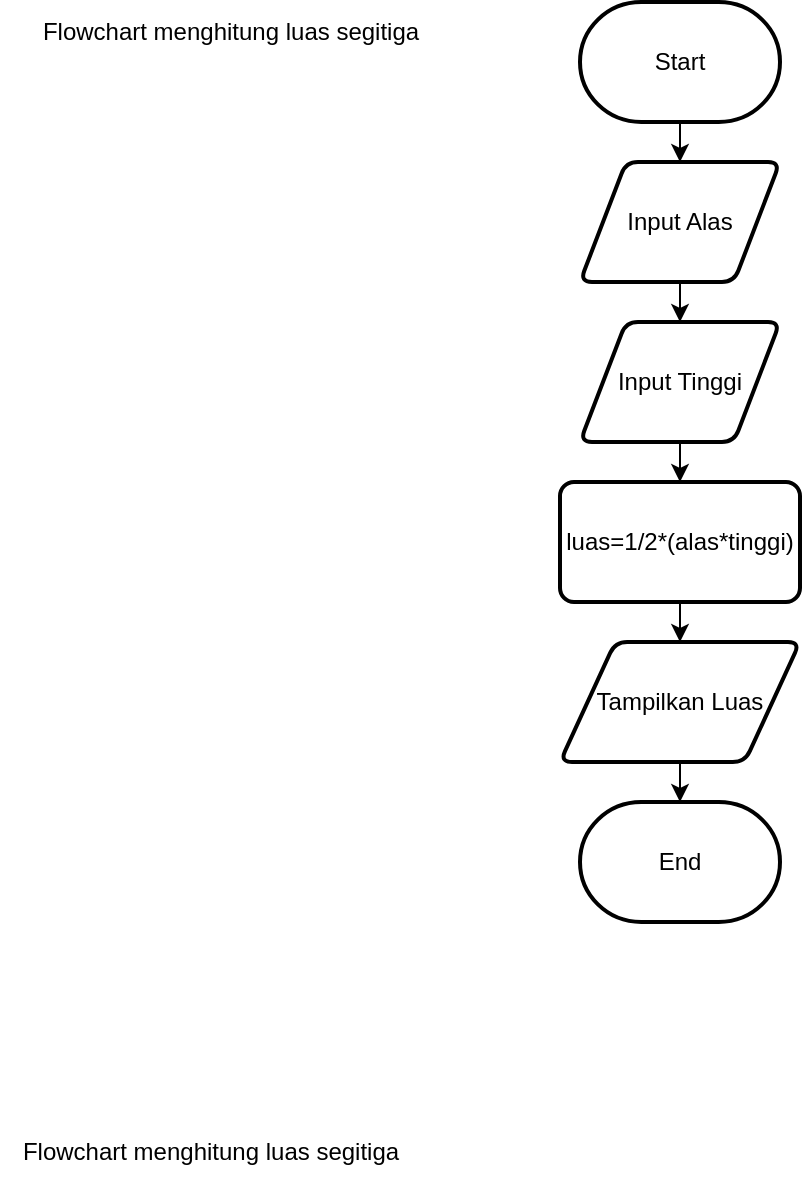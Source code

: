 <mxfile version="21.6.8" type="github">
  <diagram name="Halaman-1" id="02AUiCBUXTpu5wbuscKD">
    <mxGraphModel dx="794" dy="502" grid="1" gridSize="10" guides="1" tooltips="1" connect="1" arrows="1" fold="1" page="1" pageScale="1" pageWidth="827" pageHeight="1169" math="0" shadow="0">
      <root>
        <mxCell id="0" />
        <mxCell id="1" parent="0" />
        <mxCell id="TOHR-k1hnIP0gA2bytH3-19" style="edgeStyle=orthogonalEdgeStyle;rounded=0;orthogonalLoop=1;jettySize=auto;html=1;" edge="1" parent="1" source="TOHR-k1hnIP0gA2bytH3-12" target="TOHR-k1hnIP0gA2bytH3-16">
          <mxGeometry relative="1" as="geometry" />
        </mxCell>
        <mxCell id="TOHR-k1hnIP0gA2bytH3-12" value="Start" style="strokeWidth=2;html=1;shape=mxgraph.flowchart.terminator;whiteSpace=wrap;" vertex="1" parent="1">
          <mxGeometry x="330" y="40" width="100" height="60" as="geometry" />
        </mxCell>
        <mxCell id="TOHR-k1hnIP0gA2bytH3-23" style="edgeStyle=orthogonalEdgeStyle;rounded=0;orthogonalLoop=1;jettySize=auto;html=1;entryX=0.5;entryY=0;entryDx=0;entryDy=0;" edge="1" parent="1" source="TOHR-k1hnIP0gA2bytH3-14" target="TOHR-k1hnIP0gA2bytH3-24">
          <mxGeometry relative="1" as="geometry" />
        </mxCell>
        <mxCell id="TOHR-k1hnIP0gA2bytH3-14" value="luas=1/2*(alas*tinggi)" style="rounded=1;whiteSpace=wrap;html=1;absoluteArcSize=1;arcSize=14;strokeWidth=2;" vertex="1" parent="1">
          <mxGeometry x="320" y="280" width="120" height="60" as="geometry" />
        </mxCell>
        <mxCell id="TOHR-k1hnIP0gA2bytH3-15" value="End" style="strokeWidth=2;html=1;shape=mxgraph.flowchart.terminator;whiteSpace=wrap;" vertex="1" parent="1">
          <mxGeometry x="330" y="440" width="100" height="60" as="geometry" />
        </mxCell>
        <mxCell id="TOHR-k1hnIP0gA2bytH3-21" style="edgeStyle=orthogonalEdgeStyle;rounded=0;orthogonalLoop=1;jettySize=auto;html=1;" edge="1" parent="1" source="TOHR-k1hnIP0gA2bytH3-16" target="TOHR-k1hnIP0gA2bytH3-17">
          <mxGeometry relative="1" as="geometry" />
        </mxCell>
        <mxCell id="TOHR-k1hnIP0gA2bytH3-16" value="Input Alas" style="shape=parallelogram;html=1;strokeWidth=2;perimeter=parallelogramPerimeter;whiteSpace=wrap;rounded=1;arcSize=12;size=0.23;" vertex="1" parent="1">
          <mxGeometry x="330" y="120" width="100" height="60" as="geometry" />
        </mxCell>
        <mxCell id="TOHR-k1hnIP0gA2bytH3-22" style="edgeStyle=orthogonalEdgeStyle;rounded=0;orthogonalLoop=1;jettySize=auto;html=1;" edge="1" parent="1" source="TOHR-k1hnIP0gA2bytH3-17" target="TOHR-k1hnIP0gA2bytH3-14">
          <mxGeometry relative="1" as="geometry" />
        </mxCell>
        <mxCell id="TOHR-k1hnIP0gA2bytH3-17" value="Input Tinggi" style="shape=parallelogram;html=1;strokeWidth=2;perimeter=parallelogramPerimeter;whiteSpace=wrap;rounded=1;arcSize=12;size=0.23;" vertex="1" parent="1">
          <mxGeometry x="330" y="200" width="100" height="60" as="geometry" />
        </mxCell>
        <mxCell id="TOHR-k1hnIP0gA2bytH3-25" style="edgeStyle=orthogonalEdgeStyle;rounded=0;orthogonalLoop=1;jettySize=auto;html=1;" edge="1" parent="1" source="TOHR-k1hnIP0gA2bytH3-24" target="TOHR-k1hnIP0gA2bytH3-15">
          <mxGeometry relative="1" as="geometry" />
        </mxCell>
        <mxCell id="TOHR-k1hnIP0gA2bytH3-24" value="Tampilkan Luas" style="shape=parallelogram;html=1;strokeWidth=2;perimeter=parallelogramPerimeter;whiteSpace=wrap;rounded=1;arcSize=12;size=0.23;" vertex="1" parent="1">
          <mxGeometry x="320" y="360" width="120" height="60" as="geometry" />
        </mxCell>
        <mxCell id="TOHR-k1hnIP0gA2bytH3-27" value="Flowchart menghitung luas segitiga" style="text;html=1;align=center;verticalAlign=middle;resizable=0;points=[];autosize=1;strokeColor=none;fillColor=none;" vertex="1" parent="1">
          <mxGeometry x="50" y="40" width="210" height="30" as="geometry" />
        </mxCell>
        <mxCell id="TOHR-k1hnIP0gA2bytH3-28" value="Flowchart menghitung luas segitiga" style="text;html=1;align=center;verticalAlign=middle;resizable=0;points=[];autosize=1;strokeColor=none;fillColor=none;" vertex="1" parent="1">
          <mxGeometry x="40" y="600" width="210" height="30" as="geometry" />
        </mxCell>
      </root>
    </mxGraphModel>
  </diagram>
</mxfile>
